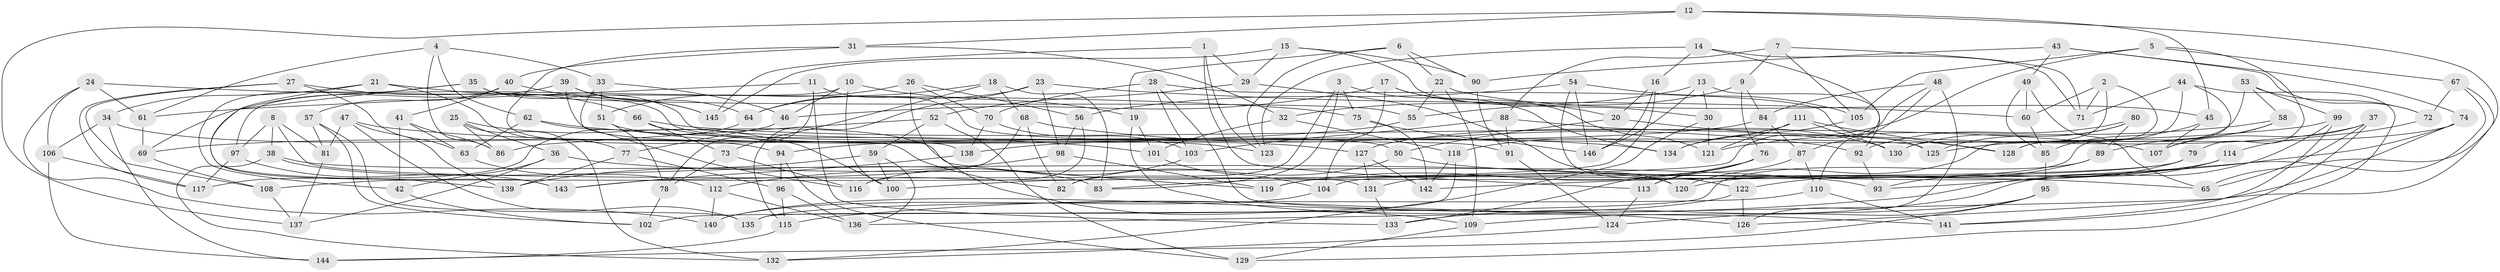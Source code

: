 // coarse degree distribution, {6: 0.20689655172413793, 5: 0.08620689655172414, 8: 0.10344827586206896, 11: 0.034482758620689655, 4: 0.3275862068965517, 16: 0.017241379310344827, 9: 0.05172413793103448, 13: 0.034482758620689655, 7: 0.05172413793103448, 10: 0.05172413793103448, 12: 0.017241379310344827, 3: 0.017241379310344827}
// Generated by graph-tools (version 1.1) at 2025/20/03/04/25 18:20:40]
// undirected, 146 vertices, 292 edges
graph export_dot {
graph [start="1"]
  node [color=gray90,style=filled];
  1;
  2;
  3;
  4;
  5;
  6;
  7;
  8;
  9;
  10;
  11;
  12;
  13;
  14;
  15;
  16;
  17;
  18;
  19;
  20;
  21;
  22;
  23;
  24;
  25;
  26;
  27;
  28;
  29;
  30;
  31;
  32;
  33;
  34;
  35;
  36;
  37;
  38;
  39;
  40;
  41;
  42;
  43;
  44;
  45;
  46;
  47;
  48;
  49;
  50;
  51;
  52;
  53;
  54;
  55;
  56;
  57;
  58;
  59;
  60;
  61;
  62;
  63;
  64;
  65;
  66;
  67;
  68;
  69;
  70;
  71;
  72;
  73;
  74;
  75;
  76;
  77;
  78;
  79;
  80;
  81;
  82;
  83;
  84;
  85;
  86;
  87;
  88;
  89;
  90;
  91;
  92;
  93;
  94;
  95;
  96;
  97;
  98;
  99;
  100;
  101;
  102;
  103;
  104;
  105;
  106;
  107;
  108;
  109;
  110;
  111;
  112;
  113;
  114;
  115;
  116;
  117;
  118;
  119;
  120;
  121;
  122;
  123;
  124;
  125;
  126;
  127;
  128;
  129;
  130;
  131;
  132;
  133;
  134;
  135;
  136;
  137;
  138;
  139;
  140;
  141;
  142;
  143;
  144;
  145;
  146;
  1 -- 123;
  1 -- 113;
  1 -- 29;
  1 -- 145;
  2 -- 120;
  2 -- 130;
  2 -- 71;
  2 -- 60;
  3 -- 82;
  3 -- 134;
  3 -- 75;
  3 -- 83;
  4 -- 61;
  4 -- 33;
  4 -- 86;
  4 -- 62;
  5 -- 134;
  5 -- 79;
  5 -- 67;
  5 -- 105;
  6 -- 90;
  6 -- 123;
  6 -- 19;
  6 -- 22;
  7 -- 88;
  7 -- 9;
  7 -- 71;
  7 -- 105;
  8 -- 81;
  8 -- 38;
  8 -- 131;
  8 -- 97;
  9 -- 76;
  9 -- 84;
  9 -- 55;
  10 -- 19;
  10 -- 100;
  10 -- 46;
  10 -- 97;
  11 -- 61;
  11 -- 91;
  11 -- 78;
  11 -- 133;
  12 -- 65;
  12 -- 31;
  12 -- 137;
  12 -- 45;
  13 -- 32;
  13 -- 146;
  13 -- 30;
  13 -- 92;
  14 -- 123;
  14 -- 16;
  14 -- 71;
  14 -- 87;
  15 -- 29;
  15 -- 30;
  15 -- 145;
  15 -- 90;
  16 -- 108;
  16 -- 20;
  16 -- 146;
  17 -- 104;
  17 -- 20;
  17 -- 46;
  17 -- 121;
  18 -- 83;
  18 -- 73;
  18 -- 68;
  18 -- 64;
  19 -- 126;
  19 -- 101;
  20 -- 50;
  20 -- 128;
  21 -- 50;
  21 -- 77;
  21 -- 143;
  21 -- 34;
  22 -- 45;
  22 -- 55;
  22 -- 109;
  23 -- 64;
  23 -- 98;
  23 -- 60;
  23 -- 115;
  24 -- 106;
  24 -- 75;
  24 -- 140;
  24 -- 61;
  25 -- 132;
  25 -- 36;
  25 -- 100;
  25 -- 86;
  26 -- 109;
  26 -- 51;
  26 -- 70;
  26 -- 56;
  27 -- 108;
  27 -- 66;
  27 -- 63;
  27 -- 117;
  28 -- 141;
  28 -- 70;
  28 -- 103;
  28 -- 125;
  29 -- 52;
  29 -- 120;
  30 -- 121;
  30 -- 132;
  31 -- 40;
  31 -- 82;
  31 -- 32;
  32 -- 118;
  32 -- 101;
  33 -- 46;
  33 -- 116;
  33 -- 51;
  34 -- 94;
  34 -- 106;
  34 -- 144;
  35 -- 42;
  35 -- 139;
  35 -- 125;
  35 -- 55;
  36 -- 137;
  36 -- 42;
  36 -- 93;
  37 -- 65;
  37 -- 107;
  37 -- 127;
  37 -- 141;
  38 -- 132;
  38 -- 83;
  38 -- 120;
  39 -- 138;
  39 -- 145;
  39 -- 69;
  39 -- 64;
  40 -- 145;
  40 -- 41;
  40 -- 57;
  41 -- 86;
  41 -- 63;
  41 -- 42;
  42 -- 102;
  43 -- 90;
  43 -- 74;
  43 -- 49;
  43 -- 72;
  44 -- 71;
  44 -- 129;
  44 -- 104;
  44 -- 128;
  45 -- 107;
  45 -- 85;
  46 -- 77;
  47 -- 139;
  47 -- 134;
  47 -- 135;
  47 -- 81;
  48 -- 110;
  48 -- 126;
  48 -- 84;
  48 -- 100;
  49 -- 65;
  49 -- 85;
  49 -- 60;
  50 -- 82;
  50 -- 65;
  51 -- 78;
  51 -- 123;
  52 -- 59;
  52 -- 129;
  52 -- 86;
  53 -- 128;
  53 -- 99;
  53 -- 72;
  53 -- 58;
  54 -- 56;
  54 -- 122;
  54 -- 105;
  54 -- 146;
  55 -- 69;
  56 -- 98;
  56 -- 116;
  57 -- 102;
  57 -- 81;
  57 -- 135;
  58 -- 121;
  58 -- 107;
  58 -- 89;
  59 -- 136;
  59 -- 100;
  59 -- 139;
  60 -- 85;
  61 -- 69;
  62 -- 63;
  62 -- 119;
  62 -- 101;
  63 -- 112;
  64 -- 117;
  66 -- 127;
  66 -- 107;
  66 -- 73;
  67 -- 142;
  67 -- 72;
  67 -- 136;
  68 -- 92;
  68 -- 143;
  68 -- 82;
  69 -- 108;
  70 -- 103;
  70 -- 138;
  72 -- 114;
  73 -- 78;
  73 -- 116;
  74 -- 126;
  74 -- 125;
  74 -- 93;
  75 -- 146;
  75 -- 142;
  76 -- 113;
  76 -- 133;
  76 -- 119;
  77 -- 139;
  77 -- 96;
  78 -- 102;
  79 -- 83;
  79 -- 119;
  79 -- 93;
  80 -- 125;
  80 -- 89;
  80 -- 130;
  80 -- 92;
  81 -- 137;
  84 -- 87;
  84 -- 94;
  85 -- 95;
  87 -- 113;
  87 -- 110;
  88 -- 130;
  88 -- 91;
  88 -- 103;
  89 -- 102;
  89 -- 122;
  90 -- 91;
  91 -- 124;
  92 -- 93;
  94 -- 96;
  94 -- 129;
  95 -- 144;
  95 -- 124;
  95 -- 109;
  96 -- 115;
  96 -- 136;
  97 -- 117;
  97 -- 143;
  98 -- 119;
  98 -- 112;
  99 -- 133;
  99 -- 138;
  99 -- 141;
  101 -- 104;
  103 -- 116;
  104 -- 140;
  105 -- 134;
  106 -- 117;
  106 -- 144;
  108 -- 137;
  109 -- 129;
  110 -- 141;
  110 -- 135;
  111 -- 128;
  111 -- 121;
  111 -- 118;
  111 -- 130;
  112 -- 140;
  112 -- 136;
  113 -- 124;
  114 -- 131;
  114 -- 115;
  114 -- 120;
  115 -- 144;
  118 -- 135;
  118 -- 142;
  122 -- 140;
  122 -- 126;
  124 -- 132;
  127 -- 142;
  127 -- 131;
  131 -- 133;
  138 -- 143;
}
